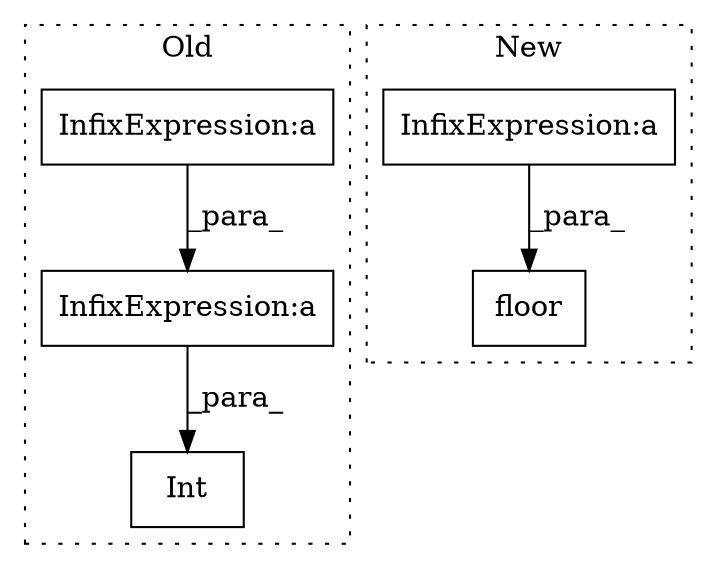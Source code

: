digraph G {
subgraph cluster0 {
1 [label="Int" a="32" s="6909,6942" l="4,1" shape="box"];
4 [label="InfixExpression:a" a="27" s="6837" l="3" shape="box"];
5 [label="InfixExpression:a" a="27" s="6823" l="3" shape="box"];
label = "Old";
style="dotted";
}
subgraph cluster1 {
2 [label="floor" a="32" s="6793,6831" l="6,1" shape="box"];
3 [label="InfixExpression:a" a="27" s="6816" l="3" shape="box"];
label = "New";
style="dotted";
}
3 -> 2 [label="_para_"];
4 -> 1 [label="_para_"];
5 -> 4 [label="_para_"];
}